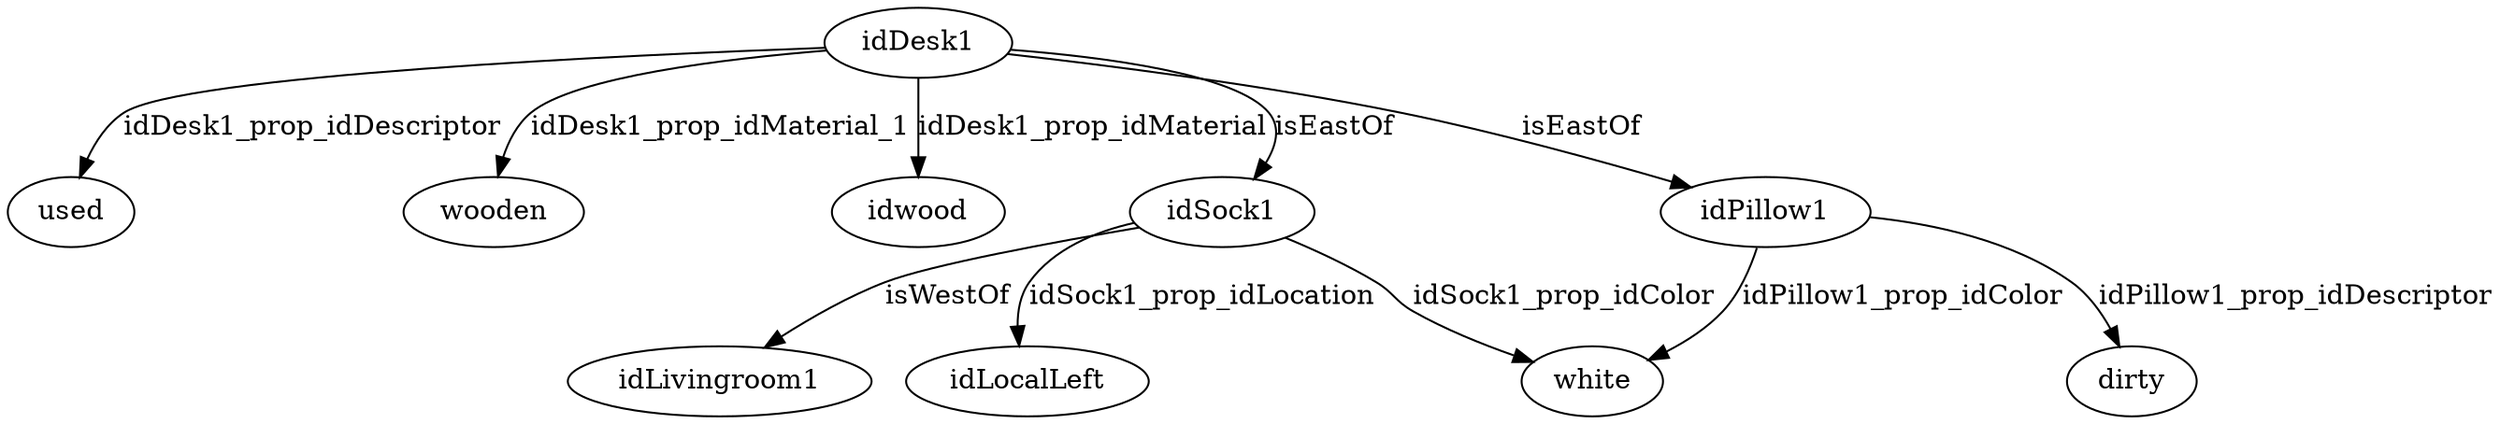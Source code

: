 strict digraph  {
idDesk1 [node_type=entity_node, root=root];
used;
wooden;
idwood;
idSock1;
white;
idLocalLeft;
idPillow1;
dirty;
idLivingroom1;
idDesk1 -> used  [edge_type=property, label=idDesk1_prop_idDescriptor];
idDesk1 -> wooden  [edge_type=property, label=idDesk1_prop_idMaterial_1];
idDesk1 -> idwood  [edge_type=property, label=idDesk1_prop_idMaterial];
idDesk1 -> idSock1  [edge_type=relationship, label=isEastOf];
idDesk1 -> idPillow1  [edge_type=relationship, label=isEastOf];
idSock1 -> white  [edge_type=property, label=idSock1_prop_idColor];
idSock1 -> idLocalLeft  [edge_type=property, label=idSock1_prop_idLocation];
idSock1 -> idLivingroom1  [edge_type=relationship, label=isWestOf];
idPillow1 -> white  [edge_type=property, label=idPillow1_prop_idColor];
idPillow1 -> dirty  [edge_type=property, label=idPillow1_prop_idDescriptor];
}
